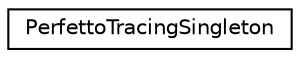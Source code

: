 digraph "Graphical Class Hierarchy"
{
 // LATEX_PDF_SIZE
  edge [fontname="Helvetica",fontsize="10",labelfontname="Helvetica",labelfontsize="10"];
  node [fontname="Helvetica",fontsize="10",shape=record];
  rankdir="LR";
  Node0 [label="PerfettoTracingSingleton",height=0.2,width=0.4,color="black", fillcolor="white", style="filled",URL="$classPerfettoTracingSingleton.html",tooltip=" "];
}
